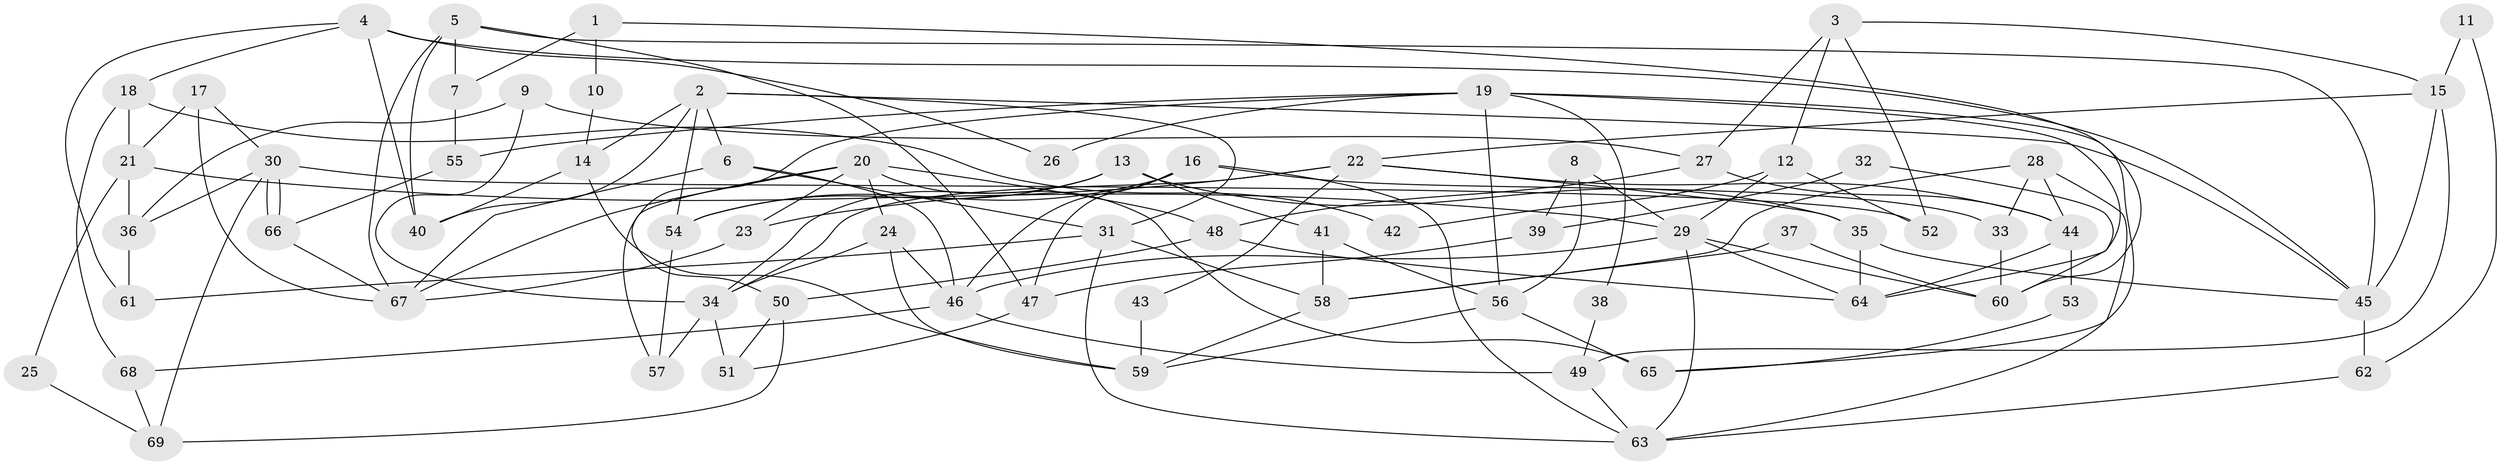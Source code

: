 // Generated by graph-tools (version 1.1) at 2025/11/02/27/25 16:11:22]
// undirected, 69 vertices, 138 edges
graph export_dot {
graph [start="1"]
  node [color=gray90,style=filled];
  1;
  2;
  3;
  4;
  5;
  6;
  7;
  8;
  9;
  10;
  11;
  12;
  13;
  14;
  15;
  16;
  17;
  18;
  19;
  20;
  21;
  22;
  23;
  24;
  25;
  26;
  27;
  28;
  29;
  30;
  31;
  32;
  33;
  34;
  35;
  36;
  37;
  38;
  39;
  40;
  41;
  42;
  43;
  44;
  45;
  46;
  47;
  48;
  49;
  50;
  51;
  52;
  53;
  54;
  55;
  56;
  57;
  58;
  59;
  60;
  61;
  62;
  63;
  64;
  65;
  66;
  67;
  68;
  69;
  1 -- 60;
  1 -- 7;
  1 -- 10;
  2 -- 31;
  2 -- 6;
  2 -- 14;
  2 -- 40;
  2 -- 45;
  2 -- 54;
  3 -- 52;
  3 -- 15;
  3 -- 12;
  3 -- 27;
  4 -- 40;
  4 -- 45;
  4 -- 18;
  4 -- 26;
  4 -- 61;
  5 -- 40;
  5 -- 67;
  5 -- 7;
  5 -- 45;
  5 -- 47;
  6 -- 46;
  6 -- 67;
  6 -- 31;
  7 -- 55;
  8 -- 56;
  8 -- 29;
  8 -- 39;
  9 -- 34;
  9 -- 27;
  9 -- 36;
  10 -- 14;
  11 -- 15;
  11 -- 62;
  12 -- 29;
  12 -- 42;
  12 -- 52;
  13 -- 34;
  13 -- 54;
  13 -- 35;
  13 -- 41;
  14 -- 59;
  14 -- 40;
  15 -- 45;
  15 -- 22;
  15 -- 49;
  16 -- 63;
  16 -- 46;
  16 -- 33;
  16 -- 47;
  16 -- 54;
  17 -- 30;
  17 -- 21;
  17 -- 67;
  18 -- 21;
  18 -- 42;
  18 -- 68;
  19 -- 50;
  19 -- 64;
  19 -- 26;
  19 -- 38;
  19 -- 55;
  19 -- 56;
  19 -- 65;
  20 -- 23;
  20 -- 65;
  20 -- 24;
  20 -- 48;
  20 -- 57;
  20 -- 67;
  21 -- 29;
  21 -- 36;
  21 -- 25;
  22 -- 44;
  22 -- 35;
  22 -- 23;
  22 -- 34;
  22 -- 43;
  23 -- 67;
  24 -- 34;
  24 -- 46;
  24 -- 59;
  25 -- 69;
  27 -- 48;
  27 -- 44;
  28 -- 44;
  28 -- 63;
  28 -- 33;
  28 -- 58;
  29 -- 64;
  29 -- 63;
  29 -- 46;
  29 -- 60;
  30 -- 36;
  30 -- 66;
  30 -- 66;
  30 -- 52;
  30 -- 69;
  31 -- 58;
  31 -- 61;
  31 -- 63;
  32 -- 39;
  32 -- 60;
  33 -- 60;
  34 -- 57;
  34 -- 51;
  35 -- 45;
  35 -- 64;
  36 -- 61;
  37 -- 60;
  37 -- 58;
  38 -- 49;
  39 -- 47;
  41 -- 58;
  41 -- 56;
  43 -- 59;
  44 -- 64;
  44 -- 53;
  45 -- 62;
  46 -- 49;
  46 -- 68;
  47 -- 51;
  48 -- 50;
  48 -- 64;
  49 -- 63;
  50 -- 51;
  50 -- 69;
  53 -- 65;
  54 -- 57;
  55 -- 66;
  56 -- 59;
  56 -- 65;
  58 -- 59;
  62 -- 63;
  66 -- 67;
  68 -- 69;
}
